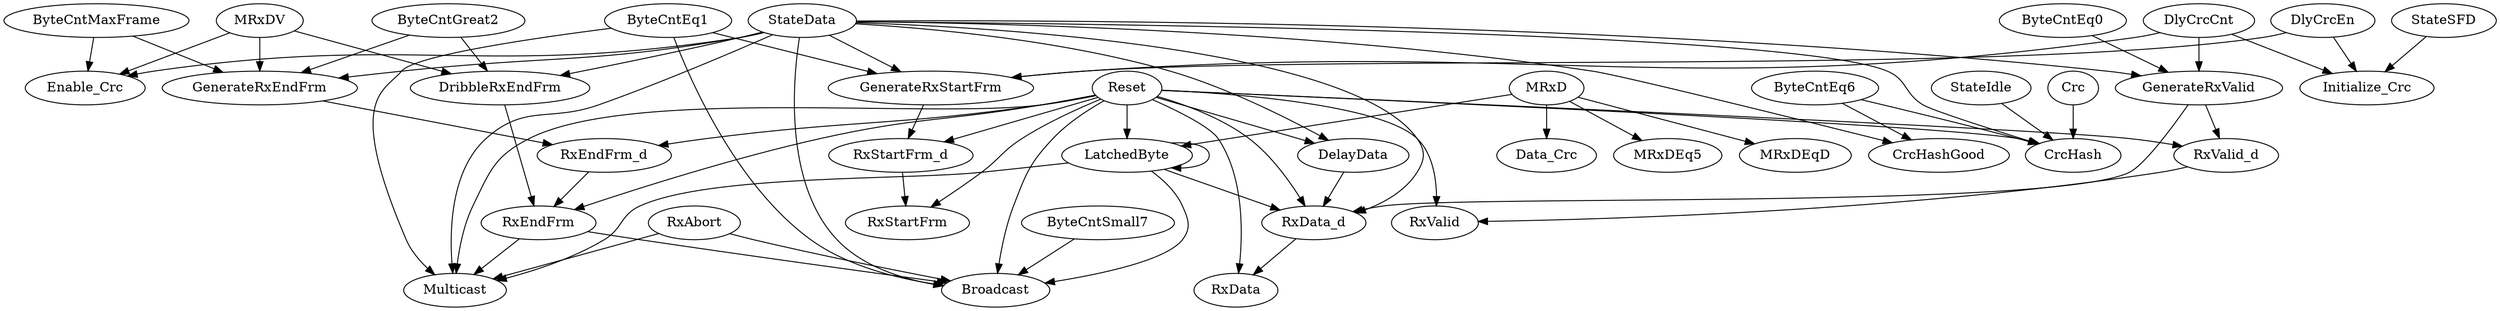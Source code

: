 digraph "" {
	MRxDV -> Enable_Crc	 [weight=1.0];
	MRxDV -> GenerateRxEndFrm	 [weight=1.0];
	MRxDV -> DribbleRxEndFrm	 [weight=1.0];
	StateSFD -> Initialize_Crc	 [weight=1.0];
	ByteCntSmall7 -> Broadcast	 [weight=3.0];
	RxEndFrm -> Broadcast	 [weight=1.0];
	RxEndFrm -> Multicast	 [weight=1.0];
	DlyCrcEn -> Initialize_Crc	 [weight=1.0];
	DlyCrcEn -> GenerateRxStartFrm	 [weight=1.0];
	RxData_d -> RxData	 [weight=1.0];
	StateData -> Enable_Crc	 [weight=1.0];
	StateData -> CrcHash	 [weight=1.0];
	StateData -> RxData_d	 [weight=1.0];
	StateData -> DelayData	 [weight=1.0];
	StateData -> CrcHashGood	 [weight=1.0];
	StateData -> Broadcast	 [weight=5.0];
	StateData -> Multicast	 [weight=2.0];
	StateData -> GenerateRxEndFrm	 [weight=1.0];
	StateData -> GenerateRxStartFrm	 [weight=1.0];
	StateData -> GenerateRxValid	 [weight=1.0];
	StateData -> DribbleRxEndFrm	 [weight=1.0];
	DelayData -> RxData_d	 [weight=1.0];
	StateIdle -> CrcHash	 [weight=2.0];
	MRxD -> MRxDEqD	 [weight=1.0];
	MRxD -> Data_Crc	 [weight=4.0];
	MRxD -> LatchedByte	 [weight=1.0];
	MRxD -> MRxDEq5	 [weight=1.0];
	Reset -> RxEndFrm	 [weight=2.0];
	Reset -> CrcHash	 [weight=2.0];
	Reset -> RxData_d	 [weight=3.0];
	Reset -> DelayData	 [weight=3.0];
	Reset -> RxStartFrm	 [weight=2.0];
	Reset -> Broadcast	 [weight=4.0];
	Reset -> RxData	 [weight=3.0];
	Reset -> Multicast	 [weight=3.0];
	Reset -> RxValid_d	 [weight=2.0];
	Reset -> RxValid	 [weight=2.0];
	Reset -> RxStartFrm_d	 [weight=2.0];
	Reset -> LatchedByte	 [weight=3.0];
	Reset -> RxEndFrm_d	 [weight=2.0];
	RxValid_d -> RxValid	 [weight=1.0];
	GenerateRxEndFrm -> RxEndFrm_d	 [weight=1.0];
	DlyCrcCnt -> Initialize_Crc	 [weight=1.0];
	DlyCrcCnt -> GenerateRxStartFrm	 [weight=1.0];
	DlyCrcCnt -> GenerateRxValid	 [weight=1.0];
	Crc -> CrcHash	 [weight=1.0];
	RxStartFrm_d -> RxStartFrm	 [weight=1.0];
	LatchedByte -> RxData_d	 [weight=1.0];
	LatchedByte -> Broadcast	 [weight=5.0];
	LatchedByte -> Multicast	 [weight=2.0];
	LatchedByte -> LatchedByte	 [weight=1.0];
	GenerateRxStartFrm -> RxStartFrm_d	 [weight=1.0];
	RxEndFrm_d -> RxEndFrm	 [weight=1.0];
	GenerateRxValid -> RxData_d	 [weight=2.0];
	GenerateRxValid -> RxValid_d	 [weight=1.0];
	ByteCntMaxFrame -> Enable_Crc	 [weight=1.0];
	ByteCntMaxFrame -> GenerateRxEndFrm	 [weight=1.0];
	RxAbort -> Broadcast	 [weight=1.0];
	RxAbort -> Multicast	 [weight=1.0];
	ByteCntGreat2 -> GenerateRxEndFrm	 [weight=1.0];
	ByteCntGreat2 -> DribbleRxEndFrm	 [weight=1.0];
	ByteCntEq6 -> CrcHash	 [weight=1.0];
	ByteCntEq6 -> CrcHashGood	 [weight=1.0];
	ByteCntEq1 -> Broadcast	 [weight=2.0];
	ByteCntEq1 -> Multicast	 [weight=2.0];
	ByteCntEq1 -> GenerateRxStartFrm	 [weight=1.0];
	ByteCntEq0 -> GenerateRxValid	 [weight=1.0];
	DribbleRxEndFrm -> RxEndFrm	 [weight=1.0];
}
